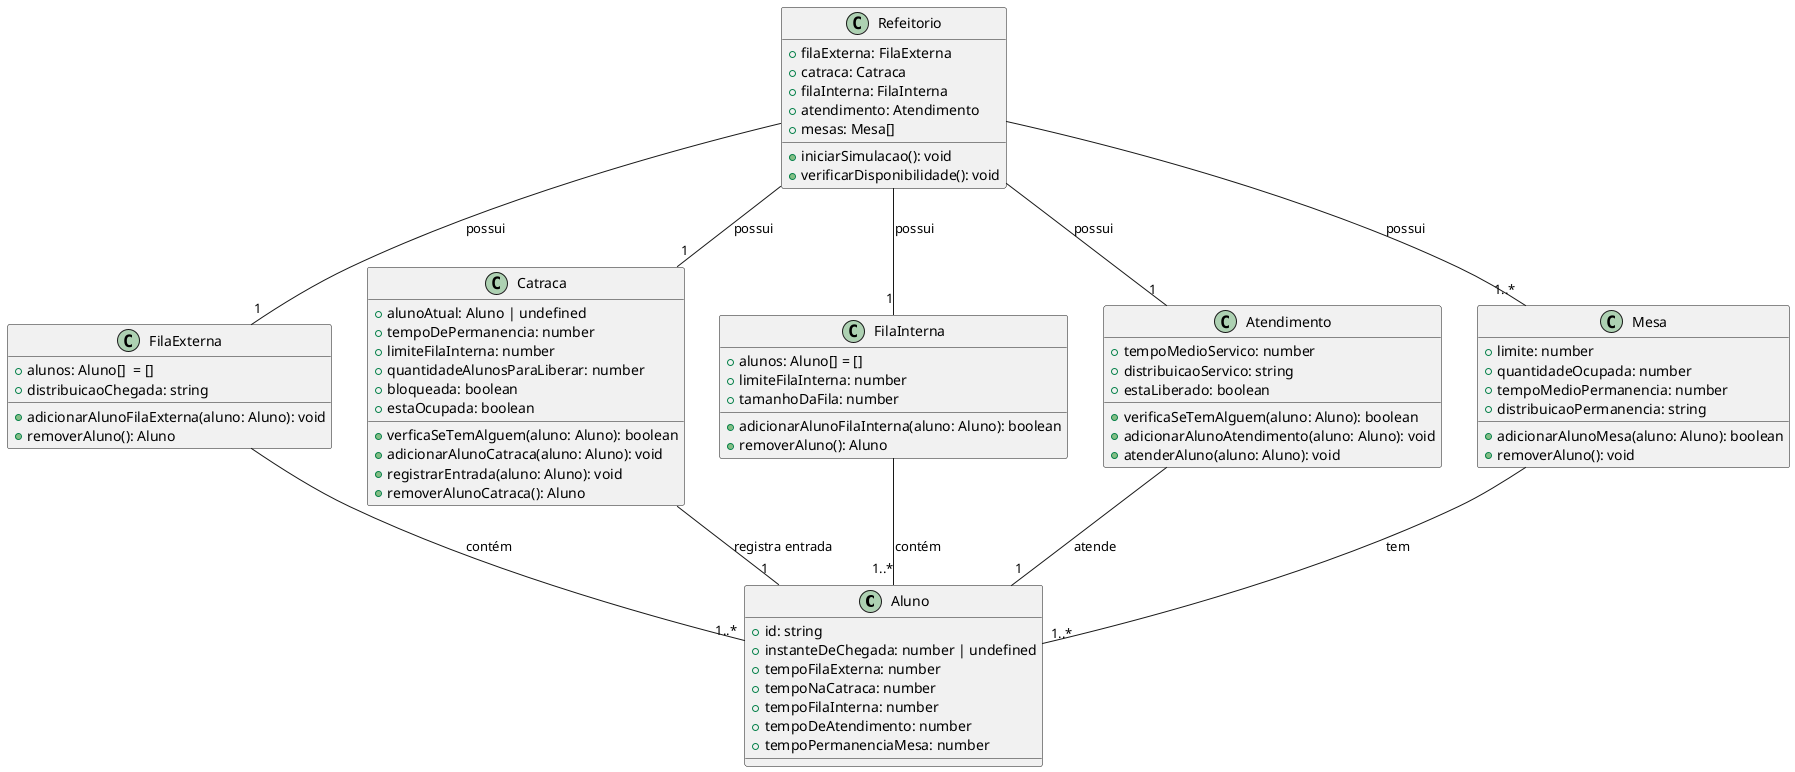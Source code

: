 @startuml Gerenciador para Refeitorio 
class Aluno {
    +id: string
    +instanteDeChegada: number | undefined
    +tempoFilaExterna: number
    +tempoNaCatraca: number
    +tempoFilaInterna: number
    +tempoDeAtendimento: number
    +tempoPermanenciaMesa: number
}

class FilaExterna {
    +alunos: Aluno[]  = []
    +distribuicaoChegada: string
    +adicionarAlunoFilaExterna(aluno: Aluno): void
    +removerAluno(): Aluno
}

class Catraca {
    +alunoAtual: Aluno | undefined
    +tempoDePermanencia: number
    +limiteFilaInterna: number
    +quantidadeAlunosParaLiberar: number
    +bloqueada: boolean
    +estaOcupada: boolean
    +verficaSeTemAlguem(aluno: Aluno): boolean
    +adicionarAlunoCatraca(aluno: Aluno): void
    +registrarEntrada(aluno: Aluno): void
    +removerAlunoCatraca(): Aluno
}

class FilaInterna {
    +alunos: Aluno[] = []
    +limiteFilaInterna: number
    +tamanhoDaFila: number
    +adicionarAlunoFilaInterna(aluno: Aluno): boolean
    +removerAluno(): Aluno
}

class Atendimento {
    +tempoMedioServico: number
    +distribuicaoServico: string
    +estaLiberado: boolean
    +verificaSeTemAlguem(aluno: Aluno): boolean
    +adicionarAlunoAtendimento(aluno: Aluno): void
    +atenderAluno(aluno: Aluno): void
}

class Mesa {
    +limite: number
    +quantidadeOcupada: number
    +tempoMedioPermanencia: number
    +distribuicaoPermanencia: string
    +adicionarAlunoMesa(aluno: Aluno): boolean
    +removerAluno(): void
}

class Refeitorio {
    +filaExterna: FilaExterna
    +catraca: Catraca
    +filaInterna: FilaInterna
    +atendimento: Atendimento
    +mesas: Mesa[]
    +iniciarSimulacao(): void
    +verificarDisponibilidade(): void
}

FilaExterna -- "1..*" Aluno : "contém"
FilaInterna -- "1..*" Aluno : "contém"
Catraca -- "1" Aluno : "registra entrada"
Atendimento -- "1" Aluno: "atende"
Mesa -- "1..*" Aluno : "tem"
Refeitorio -- "1" FilaExterna : "possui"
Refeitorio -- "1" Catraca : "possui"
Refeitorio -- "1" FilaInterna : "possui"
Refeitorio -- "1" Atendimento : "possui"
Refeitorio -- "1..*" Mesa : "possui"
@enduml
